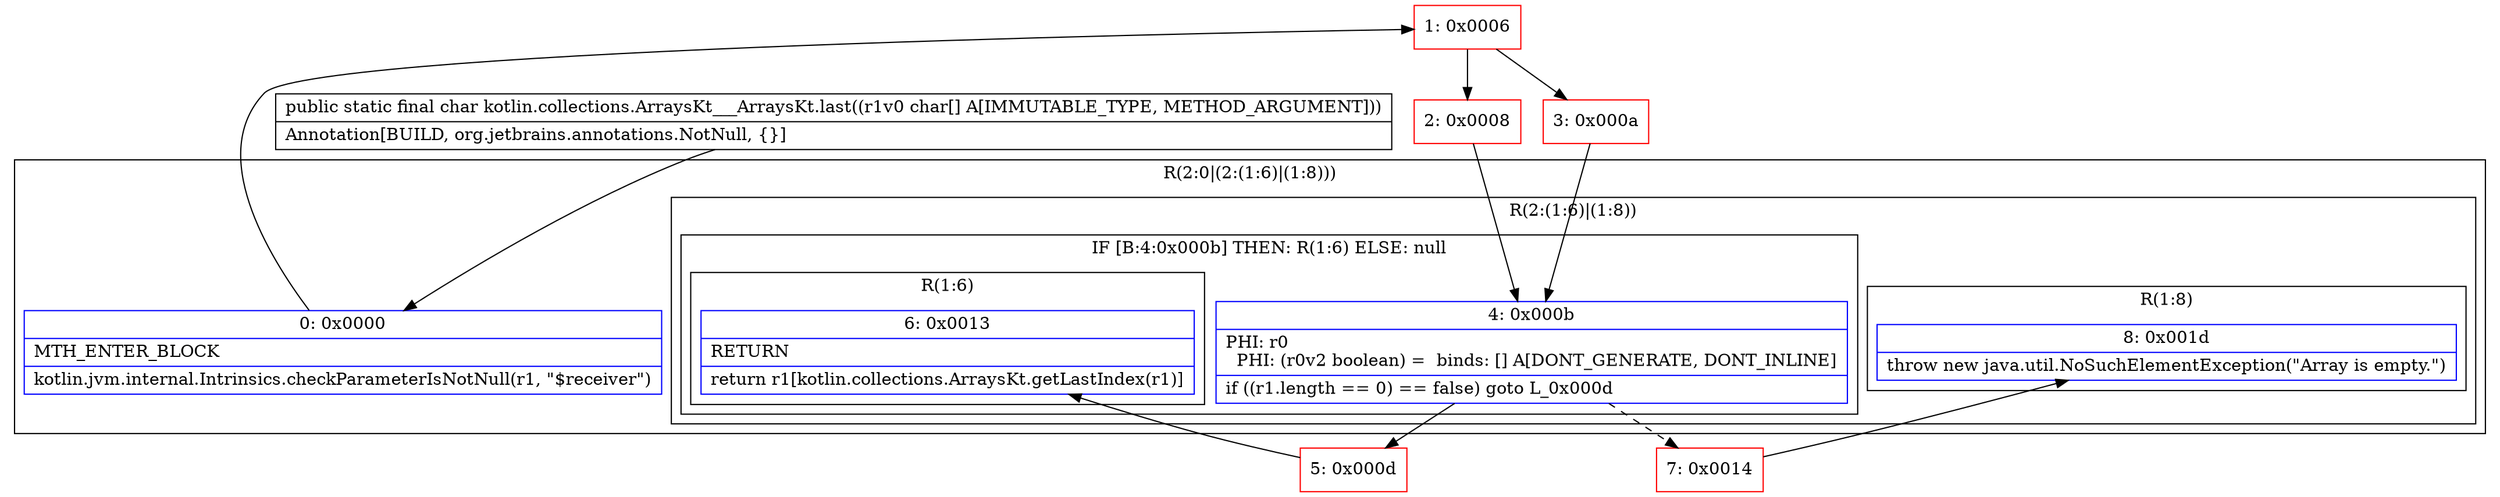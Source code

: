 digraph "CFG forkotlin.collections.ArraysKt___ArraysKt.last([C)C" {
subgraph cluster_Region_317116491 {
label = "R(2:0|(2:(1:6)|(1:8)))";
node [shape=record,color=blue];
Node_0 [shape=record,label="{0\:\ 0x0000|MTH_ENTER_BLOCK\l|kotlin.jvm.internal.Intrinsics.checkParameterIsNotNull(r1, \"$receiver\")\l}"];
subgraph cluster_Region_1064453497 {
label = "R(2:(1:6)|(1:8))";
node [shape=record,color=blue];
subgraph cluster_IfRegion_125972991 {
label = "IF [B:4:0x000b] THEN: R(1:6) ELSE: null";
node [shape=record,color=blue];
Node_4 [shape=record,label="{4\:\ 0x000b|PHI: r0 \l  PHI: (r0v2 boolean) =  binds: [] A[DONT_GENERATE, DONT_INLINE]\l|if ((r1.length == 0) == false) goto L_0x000d\l}"];
subgraph cluster_Region_865635730 {
label = "R(1:6)";
node [shape=record,color=blue];
Node_6 [shape=record,label="{6\:\ 0x0013|RETURN\l|return r1[kotlin.collections.ArraysKt.getLastIndex(r1)]\l}"];
}
}
subgraph cluster_Region_400058146 {
label = "R(1:8)";
node [shape=record,color=blue];
Node_8 [shape=record,label="{8\:\ 0x001d|throw new java.util.NoSuchElementException(\"Array is empty.\")\l}"];
}
}
}
Node_1 [shape=record,color=red,label="{1\:\ 0x0006}"];
Node_2 [shape=record,color=red,label="{2\:\ 0x0008}"];
Node_3 [shape=record,color=red,label="{3\:\ 0x000a}"];
Node_5 [shape=record,color=red,label="{5\:\ 0x000d}"];
Node_7 [shape=record,color=red,label="{7\:\ 0x0014}"];
MethodNode[shape=record,label="{public static final char kotlin.collections.ArraysKt___ArraysKt.last((r1v0 char[] A[IMMUTABLE_TYPE, METHOD_ARGUMENT]))  | Annotation[BUILD, org.jetbrains.annotations.NotNull, \{\}]\l}"];
MethodNode -> Node_0;
Node_0 -> Node_1;
Node_4 -> Node_5;
Node_4 -> Node_7[style=dashed];
Node_1 -> Node_2;
Node_1 -> Node_3;
Node_2 -> Node_4;
Node_3 -> Node_4;
Node_5 -> Node_6;
Node_7 -> Node_8;
}

